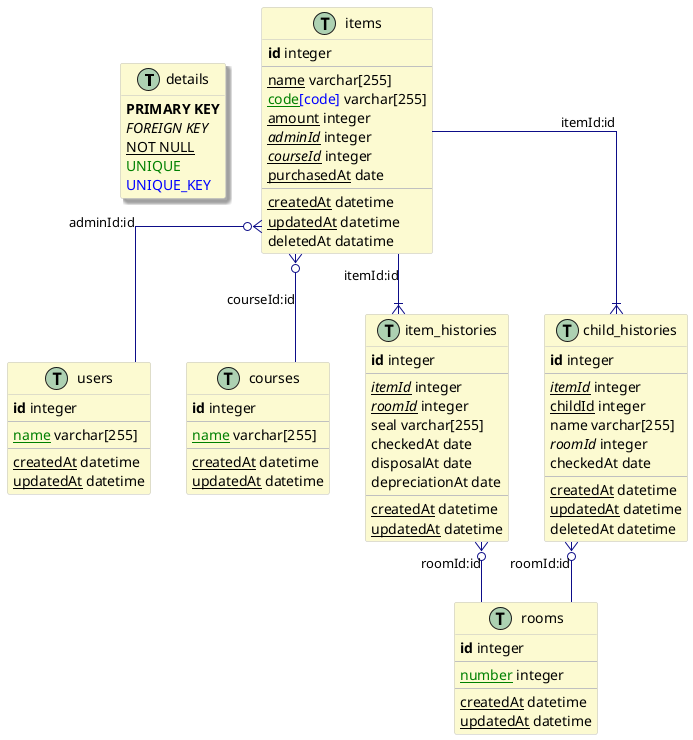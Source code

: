 @startuml
' styles
skinparam linetype ortho
skinparam shadowing false
skinparam shadowing<<with_shadow>> true

!unquoted function Table($name) return "class " + $name + " <<table>> << (T,#add1b2) >>"
!unquoted function primary_key(x) return "<b>" + x + "</b>"
!unquoted function foreign_key(x) return "<i>" + x + "</i>"
!unquoted function unique(x) return "<color:green>" + x + "</color>"
!unquoted function unique_key(x) return "<color:blue>" + x + "</color>"
!unquoted function $not_null(x) return "<u>" + x + "</u>"
!unquoted function unique_not_null(x) return "<color:green><u>" + x + "</u></color>"
!unquoted function foreign_key_not_null(x) return "<i><u>" + x + "</u></i>"
!unquoted function unique_foreign_key_not_null(x) return "<color:green><i><u>" + x + "</u></i><color:green>"

skinparam class {
    ArrowColor #0d0d88
    ArrowStyle Bold
}

skinparam class<<table>> {
    BorderColor #c0c0c0
    BackgroundColor #fcfad1
}

hide methods
hide stereotypes

' entities
Table(details) <<with_shadow>> {
    primary_key(PRIMARY KEY)
    foreign_key(FOREIGN KEY)
    $not_null(NOT NULL)
    unique(UNIQUE)
    unique_key(UNIQUE_KEY)
}

Table(users) {
    primary_key(id) integer
    ---
    unique_not_null(name) varchar[255]
    ---
    $not_null(createdAt) datetime
    $not_null(updatedAt) datetime
}

Table(rooms) {
    primary_key(id) integer
    ---
    unique_not_null(number) integer
    ---
    $not_null(createdAt) datetime
    $not_null(updatedAt) datetime
}

Table(courses) {
    primary_key(id) integer
    ---
    unique_not_null(name) varchar[255]
    ---
    $not_null(createdAt) datetime
    $not_null(updatedAt) datetime
}

Table(items) {
    primary_key(id) integer
    --
    $not_null(name) varchar[255]
    unique_not_null(code)unique_key([code]) varchar[255]
    $not_null(amount) integer
    foreign_key_not_null(adminId) integer
    foreign_key_not_null(courseId) integer
    $not_null(purchasedAt) date
    ---
    $not_null(createdAt) datetime
    $not_null(updatedAt) datetime
    deletedAt datatime
}

Table(item_histories) {
    primary_key(id) integer
    ---
    foreign_key_not_null(itemId) integer
    foreign_key_not_null(roomId) integer
    seal varchar[255]
    checkedAt date
    disposalAt date
    depreciationAt date
    ---
    $not_null(createdAt) datetime
    $not_null(updatedAt) datetime
}

Table(child_histories) {
    primary_key(id) integer
    ---
    foreign_key_not_null(itemId) integer
    $not_null(childId) integer
    name varchar[255]
    foreign_key(roomId) integer
    checkedAt date
    ---
    $not_null(createdAt) datetime
    $not_null(updatedAt) datetime
    deletedAt datetime
}

' relations
items --|{ item_histories: itemId:id
items --|{ child_histories: itemId:id
items }o-- users: adminId:id
items }o-- courses: courseId:id
item_histories }o-- rooms: roomId:id
child_histories }o-- rooms: roomId:id
@enduml
